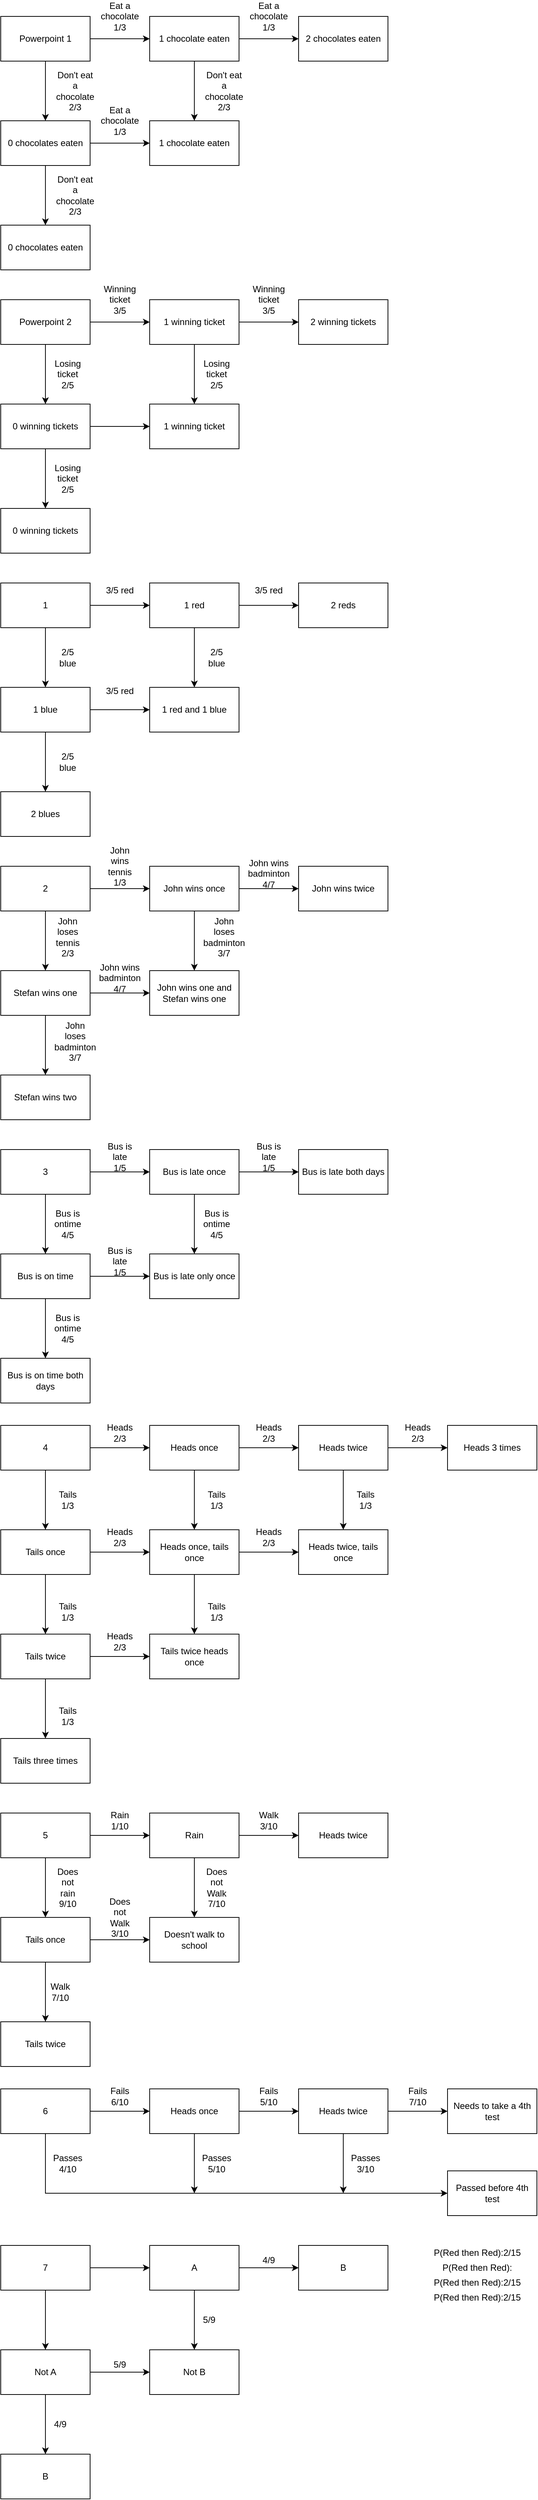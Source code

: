 <mxfile version="13.1.12" type="github">
  <diagram id="VwMm0XUnEoj2M0eh2boh" name="Page-1">
    <mxGraphModel dx="1422" dy="767" grid="1" gridSize="10" guides="1" tooltips="1" connect="1" arrows="1" fold="1" page="1" pageScale="1" pageWidth="827" pageHeight="1169" math="0" shadow="0">
      <root>
        <mxCell id="0" />
        <mxCell id="1" parent="0" />
        <mxCell id="lZMGofD5MqRVl8ti8nae-3" value="" style="edgeStyle=orthogonalEdgeStyle;rounded=0;orthogonalLoop=1;jettySize=auto;html=1;" parent="1" source="lZMGofD5MqRVl8ti8nae-1" target="lZMGofD5MqRVl8ti8nae-2" edge="1">
          <mxGeometry relative="1" as="geometry" />
        </mxCell>
        <mxCell id="lZMGofD5MqRVl8ti8nae-5" value="" style="edgeStyle=orthogonalEdgeStyle;rounded=0;orthogonalLoop=1;jettySize=auto;html=1;" parent="1" source="lZMGofD5MqRVl8ti8nae-1" target="lZMGofD5MqRVl8ti8nae-4" edge="1">
          <mxGeometry relative="1" as="geometry" />
        </mxCell>
        <mxCell id="lZMGofD5MqRVl8ti8nae-1" value="Powerpoint 1" style="rounded=0;whiteSpace=wrap;html=1;" parent="1" vertex="1">
          <mxGeometry x="80" y="80" width="120" height="60" as="geometry" />
        </mxCell>
        <mxCell id="lZMGofD5MqRVl8ti8nae-4" value="" style="rounded=0;whiteSpace=wrap;html=1;" parent="1" vertex="1">
          <mxGeometry x="80" y="220" width="120" height="60" as="geometry" />
        </mxCell>
        <mxCell id="lZMGofD5MqRVl8ti8nae-2" value="" style="rounded=0;whiteSpace=wrap;html=1;" parent="1" vertex="1">
          <mxGeometry x="280" y="80" width="120" height="60" as="geometry" />
        </mxCell>
        <mxCell id="lZMGofD5MqRVl8ti8nae-6" value="&lt;div&gt;Eat a chocolate&lt;/div&gt;&lt;div&gt;1/3&lt;/div&gt;" style="text;html=1;strokeColor=none;fillColor=none;align=center;verticalAlign=middle;whiteSpace=wrap;rounded=0;" parent="1" vertex="1">
          <mxGeometry x="220" y="70" width="40" height="20" as="geometry" />
        </mxCell>
        <mxCell id="lZMGofD5MqRVl8ti8nae-7" value="&lt;div&gt;Don&#39;t eat a chocolate&lt;/div&gt;&lt;div&gt;2/3&lt;br&gt;&lt;/div&gt;" style="text;html=1;strokeColor=none;fillColor=none;align=center;verticalAlign=middle;whiteSpace=wrap;rounded=0;" parent="1" vertex="1">
          <mxGeometry x="160" y="170" width="40" height="20" as="geometry" />
        </mxCell>
        <mxCell id="lZMGofD5MqRVl8ti8nae-8" value="" style="edgeStyle=orthogonalEdgeStyle;rounded=0;orthogonalLoop=1;jettySize=auto;html=1;" parent="1" source="lZMGofD5MqRVl8ti8nae-10" target="lZMGofD5MqRVl8ti8nae-12" edge="1">
          <mxGeometry relative="1" as="geometry" />
        </mxCell>
        <mxCell id="lZMGofD5MqRVl8ti8nae-9" value="" style="edgeStyle=orthogonalEdgeStyle;rounded=0;orthogonalLoop=1;jettySize=auto;html=1;" parent="1" source="lZMGofD5MqRVl8ti8nae-10" target="lZMGofD5MqRVl8ti8nae-11" edge="1">
          <mxGeometry relative="1" as="geometry" />
        </mxCell>
        <mxCell id="lZMGofD5MqRVl8ti8nae-10" value="0 chocolates eaten" style="rounded=0;whiteSpace=wrap;html=1;" parent="1" vertex="1">
          <mxGeometry x="80" y="220" width="120" height="60" as="geometry" />
        </mxCell>
        <mxCell id="lZMGofD5MqRVl8ti8nae-11" value="0 chocolates eaten" style="rounded=0;whiteSpace=wrap;html=1;" parent="1" vertex="1">
          <mxGeometry x="80" y="360" width="120" height="60" as="geometry" />
        </mxCell>
        <mxCell id="lZMGofD5MqRVl8ti8nae-12" value="" style="rounded=0;whiteSpace=wrap;html=1;" parent="1" vertex="1">
          <mxGeometry x="280" y="220" width="120" height="60" as="geometry" />
        </mxCell>
        <mxCell id="lZMGofD5MqRVl8ti8nae-15" value="" style="edgeStyle=orthogonalEdgeStyle;rounded=0;orthogonalLoop=1;jettySize=auto;html=1;" parent="1" source="lZMGofD5MqRVl8ti8nae-17" target="lZMGofD5MqRVl8ti8nae-19" edge="1">
          <mxGeometry relative="1" as="geometry" />
        </mxCell>
        <mxCell id="lZMGofD5MqRVl8ti8nae-16" value="" style="edgeStyle=orthogonalEdgeStyle;rounded=0;orthogonalLoop=1;jettySize=auto;html=1;" parent="1" source="lZMGofD5MqRVl8ti8nae-17" target="lZMGofD5MqRVl8ti8nae-18" edge="1">
          <mxGeometry relative="1" as="geometry" />
        </mxCell>
        <mxCell id="lZMGofD5MqRVl8ti8nae-17" value="1 chocolate eaten" style="rounded=0;whiteSpace=wrap;html=1;" parent="1" vertex="1">
          <mxGeometry x="280" y="80" width="120" height="60" as="geometry" />
        </mxCell>
        <mxCell id="lZMGofD5MqRVl8ti8nae-18" value="1 chocolate eaten" style="rounded=0;whiteSpace=wrap;html=1;" parent="1" vertex="1">
          <mxGeometry x="280" y="220" width="120" height="60" as="geometry" />
        </mxCell>
        <mxCell id="lZMGofD5MqRVl8ti8nae-19" value="2 chocolates eaten" style="rounded=0;whiteSpace=wrap;html=1;" parent="1" vertex="1">
          <mxGeometry x="480" y="80" width="120" height="60" as="geometry" />
        </mxCell>
        <mxCell id="lZMGofD5MqRVl8ti8nae-23" value="&lt;div&gt;Eat a chocolate&lt;/div&gt;&lt;div&gt;1/3&lt;/div&gt;" style="text;html=1;strokeColor=none;fillColor=none;align=center;verticalAlign=middle;whiteSpace=wrap;rounded=0;" parent="1" vertex="1">
          <mxGeometry x="420" y="70" width="40" height="20" as="geometry" />
        </mxCell>
        <mxCell id="lZMGofD5MqRVl8ti8nae-24" value="&lt;div&gt;Eat a chocolate&lt;/div&gt;&lt;div&gt;1/3&lt;/div&gt;" style="text;html=1;strokeColor=none;fillColor=none;align=center;verticalAlign=middle;whiteSpace=wrap;rounded=0;" parent="1" vertex="1">
          <mxGeometry x="220" y="210" width="40" height="20" as="geometry" />
        </mxCell>
        <mxCell id="lZMGofD5MqRVl8ti8nae-26" value="&lt;div&gt;Don&#39;t eat a chocolate&lt;/div&gt;&lt;div&gt;2/3&lt;br&gt;&lt;/div&gt;" style="text;html=1;strokeColor=none;fillColor=none;align=center;verticalAlign=middle;whiteSpace=wrap;rounded=0;" parent="1" vertex="1">
          <mxGeometry x="160" y="310" width="40" height="20" as="geometry" />
        </mxCell>
        <mxCell id="lZMGofD5MqRVl8ti8nae-27" value="&lt;div&gt;Don&#39;t eat a chocolate&lt;/div&gt;&lt;div&gt;2/3&lt;br&gt;&lt;/div&gt;" style="text;html=1;strokeColor=none;fillColor=none;align=center;verticalAlign=middle;whiteSpace=wrap;rounded=0;" parent="1" vertex="1">
          <mxGeometry x="360" y="170" width="40" height="20" as="geometry" />
        </mxCell>
        <mxCell id="Mq0Bu19etkbV9ypL9swK-3" value="" style="edgeStyle=orthogonalEdgeStyle;rounded=0;orthogonalLoop=1;jettySize=auto;html=1;" edge="1" parent="1" source="Mq0Bu19etkbV9ypL9swK-1" target="Mq0Bu19etkbV9ypL9swK-2">
          <mxGeometry relative="1" as="geometry" />
        </mxCell>
        <mxCell id="Mq0Bu19etkbV9ypL9swK-6" value="" style="edgeStyle=orthogonalEdgeStyle;rounded=0;orthogonalLoop=1;jettySize=auto;html=1;" edge="1" parent="1" source="Mq0Bu19etkbV9ypL9swK-1" target="Mq0Bu19etkbV9ypL9swK-5">
          <mxGeometry relative="1" as="geometry" />
        </mxCell>
        <mxCell id="Mq0Bu19etkbV9ypL9swK-1" value="Powerpoint 2" style="rounded=0;whiteSpace=wrap;html=1;" vertex="1" parent="1">
          <mxGeometry x="80" y="460" width="120" height="60" as="geometry" />
        </mxCell>
        <mxCell id="Mq0Bu19etkbV9ypL9swK-16" value="" style="edgeStyle=orthogonalEdgeStyle;rounded=0;orthogonalLoop=1;jettySize=auto;html=1;" edge="1" parent="1" source="Mq0Bu19etkbV9ypL9swK-5" target="Mq0Bu19etkbV9ypL9swK-10">
          <mxGeometry relative="1" as="geometry" />
        </mxCell>
        <mxCell id="Mq0Bu19etkbV9ypL9swK-18" value="" style="edgeStyle=orthogonalEdgeStyle;rounded=0;orthogonalLoop=1;jettySize=auto;html=1;" edge="1" parent="1" source="Mq0Bu19etkbV9ypL9swK-5" target="Mq0Bu19etkbV9ypL9swK-17">
          <mxGeometry relative="1" as="geometry" />
        </mxCell>
        <mxCell id="Mq0Bu19etkbV9ypL9swK-5" value="0 winning tickets" style="rounded=0;whiteSpace=wrap;html=1;" vertex="1" parent="1">
          <mxGeometry x="80" y="600" width="120" height="60" as="geometry" />
        </mxCell>
        <mxCell id="Mq0Bu19etkbV9ypL9swK-17" value="0 winning tickets" style="rounded=0;whiteSpace=wrap;html=1;" vertex="1" parent="1">
          <mxGeometry x="80" y="740" width="120" height="60" as="geometry" />
        </mxCell>
        <mxCell id="Mq0Bu19etkbV9ypL9swK-11" value="" style="edgeStyle=orthogonalEdgeStyle;rounded=0;orthogonalLoop=1;jettySize=auto;html=1;" edge="1" parent="1" source="Mq0Bu19etkbV9ypL9swK-2" target="Mq0Bu19etkbV9ypL9swK-10">
          <mxGeometry relative="1" as="geometry" />
        </mxCell>
        <mxCell id="Mq0Bu19etkbV9ypL9swK-14" value="" style="edgeStyle=orthogonalEdgeStyle;rounded=0;orthogonalLoop=1;jettySize=auto;html=1;" edge="1" parent="1" source="Mq0Bu19etkbV9ypL9swK-2" target="Mq0Bu19etkbV9ypL9swK-13">
          <mxGeometry relative="1" as="geometry" />
        </mxCell>
        <mxCell id="Mq0Bu19etkbV9ypL9swK-2" value="1 winning ticket" style="rounded=0;whiteSpace=wrap;html=1;" vertex="1" parent="1">
          <mxGeometry x="280" y="460" width="120" height="60" as="geometry" />
        </mxCell>
        <mxCell id="Mq0Bu19etkbV9ypL9swK-13" value="2 winning tickets" style="rounded=0;whiteSpace=wrap;html=1;" vertex="1" parent="1">
          <mxGeometry x="480" y="460" width="120" height="60" as="geometry" />
        </mxCell>
        <mxCell id="Mq0Bu19etkbV9ypL9swK-10" value="1 winning ticket" style="rounded=0;whiteSpace=wrap;html=1;" vertex="1" parent="1">
          <mxGeometry x="280" y="600" width="120" height="60" as="geometry" />
        </mxCell>
        <mxCell id="Mq0Bu19etkbV9ypL9swK-4" value="&lt;div&gt;Winning ticket&lt;/div&gt;&lt;div&gt;3/5&lt;br&gt;&lt;/div&gt;" style="text;html=1;strokeColor=none;fillColor=none;align=center;verticalAlign=middle;whiteSpace=wrap;rounded=0;" vertex="1" parent="1">
          <mxGeometry x="220" y="450" width="40" height="20" as="geometry" />
        </mxCell>
        <mxCell id="Mq0Bu19etkbV9ypL9swK-9" value="&lt;div&gt;Losing ticket&lt;/div&gt;&lt;div&gt;2/5&lt;br&gt;&lt;/div&gt;" style="text;html=1;strokeColor=none;fillColor=none;align=center;verticalAlign=middle;whiteSpace=wrap;rounded=0;" vertex="1" parent="1">
          <mxGeometry x="150" y="510" width="40" height="100" as="geometry" />
        </mxCell>
        <mxCell id="Mq0Bu19etkbV9ypL9swK-12" value="&lt;div&gt;Losing ticket&lt;/div&gt;&lt;div&gt;2/5&lt;br&gt;&lt;/div&gt;" style="text;html=1;strokeColor=none;fillColor=none;align=center;verticalAlign=middle;whiteSpace=wrap;rounded=0;" vertex="1" parent="1">
          <mxGeometry x="350" y="510" width="40" height="100" as="geometry" />
        </mxCell>
        <mxCell id="Mq0Bu19etkbV9ypL9swK-15" value="&lt;div&gt;Winning ticket&lt;/div&gt;&lt;div&gt;3/5&lt;br&gt;&lt;/div&gt;" style="text;html=1;strokeColor=none;fillColor=none;align=center;verticalAlign=middle;whiteSpace=wrap;rounded=0;" vertex="1" parent="1">
          <mxGeometry x="420" y="450" width="40" height="20" as="geometry" />
        </mxCell>
        <mxCell id="Mq0Bu19etkbV9ypL9swK-19" value="&lt;div&gt;Losing ticket&lt;/div&gt;&lt;div&gt;2/5&lt;br&gt;&lt;/div&gt;" style="text;html=1;strokeColor=none;fillColor=none;align=center;verticalAlign=middle;whiteSpace=wrap;rounded=0;" vertex="1" parent="1">
          <mxGeometry x="150" y="650" width="40" height="100" as="geometry" />
        </mxCell>
        <mxCell id="Mq0Bu19etkbV9ypL9swK-22" value="" style="edgeStyle=orthogonalEdgeStyle;rounded=0;orthogonalLoop=1;jettySize=auto;html=1;" edge="1" parent="1" source="Mq0Bu19etkbV9ypL9swK-20" target="Mq0Bu19etkbV9ypL9swK-21">
          <mxGeometry relative="1" as="geometry" />
        </mxCell>
        <mxCell id="Mq0Bu19etkbV9ypL9swK-25" value="" style="edgeStyle=orthogonalEdgeStyle;rounded=0;orthogonalLoop=1;jettySize=auto;html=1;" edge="1" parent="1" source="Mq0Bu19etkbV9ypL9swK-20" target="Mq0Bu19etkbV9ypL9swK-24">
          <mxGeometry relative="1" as="geometry" />
        </mxCell>
        <mxCell id="Mq0Bu19etkbV9ypL9swK-20" value="1" style="rounded=0;whiteSpace=wrap;html=1;" vertex="1" parent="1">
          <mxGeometry x="80" y="840" width="120" height="60" as="geometry" />
        </mxCell>
        <mxCell id="Mq0Bu19etkbV9ypL9swK-33" value="" style="edgeStyle=orthogonalEdgeStyle;rounded=0;orthogonalLoop=1;jettySize=auto;html=1;" edge="1" parent="1" source="Mq0Bu19etkbV9ypL9swK-24" target="Mq0Bu19etkbV9ypL9swK-30">
          <mxGeometry relative="1" as="geometry" />
        </mxCell>
        <mxCell id="Mq0Bu19etkbV9ypL9swK-36" value="" style="edgeStyle=orthogonalEdgeStyle;rounded=0;orthogonalLoop=1;jettySize=auto;html=1;" edge="1" parent="1" source="Mq0Bu19etkbV9ypL9swK-24" target="Mq0Bu19etkbV9ypL9swK-35">
          <mxGeometry relative="1" as="geometry" />
        </mxCell>
        <mxCell id="Mq0Bu19etkbV9ypL9swK-24" value="1 blue" style="rounded=0;whiteSpace=wrap;html=1;" vertex="1" parent="1">
          <mxGeometry x="80" y="980" width="120" height="60" as="geometry" />
        </mxCell>
        <mxCell id="Mq0Bu19etkbV9ypL9swK-35" value="2 blues" style="rounded=0;whiteSpace=wrap;html=1;" vertex="1" parent="1">
          <mxGeometry x="80" y="1120" width="120" height="60" as="geometry" />
        </mxCell>
        <mxCell id="Mq0Bu19etkbV9ypL9swK-28" value="" style="edgeStyle=orthogonalEdgeStyle;rounded=0;orthogonalLoop=1;jettySize=auto;html=1;" edge="1" parent="1" source="Mq0Bu19etkbV9ypL9swK-21" target="Mq0Bu19etkbV9ypL9swK-27">
          <mxGeometry relative="1" as="geometry" />
        </mxCell>
        <mxCell id="Mq0Bu19etkbV9ypL9swK-31" value="" style="edgeStyle=orthogonalEdgeStyle;rounded=0;orthogonalLoop=1;jettySize=auto;html=1;" edge="1" parent="1" source="Mq0Bu19etkbV9ypL9swK-21" target="Mq0Bu19etkbV9ypL9swK-30">
          <mxGeometry relative="1" as="geometry" />
        </mxCell>
        <mxCell id="Mq0Bu19etkbV9ypL9swK-21" value="1 red" style="rounded=0;whiteSpace=wrap;html=1;" vertex="1" parent="1">
          <mxGeometry x="280" y="840" width="120" height="60" as="geometry" />
        </mxCell>
        <mxCell id="Mq0Bu19etkbV9ypL9swK-30" value="1 red and 1 blue" style="rounded=0;whiteSpace=wrap;html=1;" vertex="1" parent="1">
          <mxGeometry x="280" y="980" width="120" height="60" as="geometry" />
        </mxCell>
        <mxCell id="Mq0Bu19etkbV9ypL9swK-27" value="2 reds" style="rounded=0;whiteSpace=wrap;html=1;" vertex="1" parent="1">
          <mxGeometry x="480" y="840" width="120" height="60" as="geometry" />
        </mxCell>
        <mxCell id="Mq0Bu19etkbV9ypL9swK-23" value="3/5 red" style="text;html=1;strokeColor=none;fillColor=none;align=center;verticalAlign=middle;whiteSpace=wrap;rounded=0;" vertex="1" parent="1">
          <mxGeometry x="220" y="840" width="40" height="20" as="geometry" />
        </mxCell>
        <mxCell id="Mq0Bu19etkbV9ypL9swK-26" value="2/5 blue" style="text;html=1;strokeColor=none;fillColor=none;align=center;verticalAlign=middle;whiteSpace=wrap;rounded=0;" vertex="1" parent="1">
          <mxGeometry x="150" y="930" width="40" height="20" as="geometry" />
        </mxCell>
        <mxCell id="Mq0Bu19etkbV9ypL9swK-29" value="3/5 red" style="text;html=1;strokeColor=none;fillColor=none;align=center;verticalAlign=middle;whiteSpace=wrap;rounded=0;" vertex="1" parent="1">
          <mxGeometry x="420" y="840" width="40" height="20" as="geometry" />
        </mxCell>
        <mxCell id="Mq0Bu19etkbV9ypL9swK-32" value="2/5 blue" style="text;html=1;strokeColor=none;fillColor=none;align=center;verticalAlign=middle;whiteSpace=wrap;rounded=0;" vertex="1" parent="1">
          <mxGeometry x="350" y="930" width="40" height="20" as="geometry" />
        </mxCell>
        <mxCell id="Mq0Bu19etkbV9ypL9swK-34" value="3/5 red" style="text;html=1;strokeColor=none;fillColor=none;align=center;verticalAlign=middle;whiteSpace=wrap;rounded=0;" vertex="1" parent="1">
          <mxGeometry x="220" y="960" width="40" height="50" as="geometry" />
        </mxCell>
        <mxCell id="Mq0Bu19etkbV9ypL9swK-37" value="2/5 blue" style="text;html=1;strokeColor=none;fillColor=none;align=center;verticalAlign=middle;whiteSpace=wrap;rounded=0;" vertex="1" parent="1">
          <mxGeometry x="150" y="1070" width="40" height="20" as="geometry" />
        </mxCell>
        <mxCell id="Mq0Bu19etkbV9ypL9swK-41" value="" style="edgeStyle=orthogonalEdgeStyle;rounded=0;orthogonalLoop=1;jettySize=auto;html=1;" edge="1" parent="1" source="Mq0Bu19etkbV9ypL9swK-39" target="Mq0Bu19etkbV9ypL9swK-40">
          <mxGeometry relative="1" as="geometry" />
        </mxCell>
        <mxCell id="Mq0Bu19etkbV9ypL9swK-43" value="" style="edgeStyle=orthogonalEdgeStyle;rounded=0;orthogonalLoop=1;jettySize=auto;html=1;" edge="1" parent="1" source="Mq0Bu19etkbV9ypL9swK-39" target="Mq0Bu19etkbV9ypL9swK-42">
          <mxGeometry relative="1" as="geometry" />
        </mxCell>
        <mxCell id="Mq0Bu19etkbV9ypL9swK-39" value="2" style="rounded=0;whiteSpace=wrap;html=1;" vertex="1" parent="1">
          <mxGeometry x="80" y="1220" width="120" height="60" as="geometry" />
        </mxCell>
        <mxCell id="Mq0Bu19etkbV9ypL9swK-50" value="" style="edgeStyle=orthogonalEdgeStyle;rounded=0;orthogonalLoop=1;jettySize=auto;html=1;" edge="1" parent="1" source="Mq0Bu19etkbV9ypL9swK-42" target="Mq0Bu19etkbV9ypL9swK-49">
          <mxGeometry relative="1" as="geometry" />
        </mxCell>
        <mxCell id="Mq0Bu19etkbV9ypL9swK-56" value="" style="edgeStyle=orthogonalEdgeStyle;rounded=0;orthogonalLoop=1;jettySize=auto;html=1;" edge="1" parent="1" source="Mq0Bu19etkbV9ypL9swK-42" target="Mq0Bu19etkbV9ypL9swK-55">
          <mxGeometry relative="1" as="geometry" />
        </mxCell>
        <mxCell id="Mq0Bu19etkbV9ypL9swK-42" value="Stefan wins one" style="rounded=0;whiteSpace=wrap;html=1;" vertex="1" parent="1">
          <mxGeometry x="80" y="1360" width="120" height="60" as="geometry" />
        </mxCell>
        <mxCell id="Mq0Bu19etkbV9ypL9swK-55" value="Stefan wins two" style="rounded=0;whiteSpace=wrap;html=1;" vertex="1" parent="1">
          <mxGeometry x="80" y="1500" width="120" height="60" as="geometry" />
        </mxCell>
        <mxCell id="Mq0Bu19etkbV9ypL9swK-49" value="John wins one and Stefan wins one" style="rounded=0;whiteSpace=wrap;html=1;" vertex="1" parent="1">
          <mxGeometry x="280" y="1360" width="120" height="60" as="geometry" />
        </mxCell>
        <mxCell id="Mq0Bu19etkbV9ypL9swK-45" value="" style="edgeStyle=orthogonalEdgeStyle;rounded=0;orthogonalLoop=1;jettySize=auto;html=1;" edge="1" parent="1" source="Mq0Bu19etkbV9ypL9swK-40" target="Mq0Bu19etkbV9ypL9swK-44">
          <mxGeometry relative="1" as="geometry" />
        </mxCell>
        <mxCell id="Mq0Bu19etkbV9ypL9swK-52" value="" style="edgeStyle=orthogonalEdgeStyle;rounded=0;orthogonalLoop=1;jettySize=auto;html=1;" edge="1" parent="1" source="Mq0Bu19etkbV9ypL9swK-40" target="Mq0Bu19etkbV9ypL9swK-49">
          <mxGeometry relative="1" as="geometry" />
        </mxCell>
        <mxCell id="Mq0Bu19etkbV9ypL9swK-40" value="John wins once" style="rounded=0;whiteSpace=wrap;html=1;" vertex="1" parent="1">
          <mxGeometry x="280" y="1220" width="120" height="60" as="geometry" />
        </mxCell>
        <mxCell id="Mq0Bu19etkbV9ypL9swK-44" value="John wins twice" style="rounded=0;whiteSpace=wrap;html=1;" vertex="1" parent="1">
          <mxGeometry x="480" y="1220" width="120" height="60" as="geometry" />
        </mxCell>
        <mxCell id="Mq0Bu19etkbV9ypL9swK-46" value="&lt;div&gt;John wins tennis&lt;/div&gt;&lt;div&gt;1/3&lt;br&gt;&lt;/div&gt;" style="text;html=1;strokeColor=none;fillColor=none;align=center;verticalAlign=middle;whiteSpace=wrap;rounded=0;" vertex="1" parent="1">
          <mxGeometry x="220" y="1210" width="40" height="20" as="geometry" />
        </mxCell>
        <mxCell id="Mq0Bu19etkbV9ypL9swK-47" value="&lt;div&gt;John wins badminton&lt;/div&gt;&lt;div&gt;4/7&lt;br&gt;&lt;/div&gt;" style="text;html=1;strokeColor=none;fillColor=none;align=center;verticalAlign=middle;whiteSpace=wrap;rounded=0;" vertex="1" parent="1">
          <mxGeometry x="420" y="1220" width="40" height="20" as="geometry" />
        </mxCell>
        <mxCell id="Mq0Bu19etkbV9ypL9swK-48" value="&lt;div&gt;John loses tennis&lt;/div&gt;&lt;div&gt;2/3&lt;br&gt;&lt;/div&gt;" style="text;html=1;strokeColor=none;fillColor=none;align=center;verticalAlign=middle;whiteSpace=wrap;rounded=0;" vertex="1" parent="1">
          <mxGeometry x="150" y="1280" width="40" height="70" as="geometry" />
        </mxCell>
        <mxCell id="Mq0Bu19etkbV9ypL9swK-51" value="&lt;div&gt;John wins badminton&lt;/div&gt;&lt;div&gt;4/7&lt;br&gt;&lt;/div&gt;" style="text;html=1;strokeColor=none;fillColor=none;align=center;verticalAlign=middle;whiteSpace=wrap;rounded=0;" vertex="1" parent="1">
          <mxGeometry x="220" y="1360" width="40" height="20" as="geometry" />
        </mxCell>
        <mxCell id="Mq0Bu19etkbV9ypL9swK-54" value="&lt;div&gt;John loses badminton&lt;br&gt;&lt;/div&gt;&lt;div&gt;3/7&lt;br&gt;&lt;/div&gt;" style="text;html=1;strokeColor=none;fillColor=none;align=center;verticalAlign=middle;whiteSpace=wrap;rounded=0;" vertex="1" parent="1">
          <mxGeometry x="360" y="1280" width="40" height="70" as="geometry" />
        </mxCell>
        <mxCell id="Mq0Bu19etkbV9ypL9swK-57" value="&lt;div&gt;John loses badminton&lt;br&gt;&lt;/div&gt;&lt;div&gt;3/7&lt;br&gt;&lt;/div&gt;" style="text;html=1;strokeColor=none;fillColor=none;align=center;verticalAlign=middle;whiteSpace=wrap;rounded=0;" vertex="1" parent="1">
          <mxGeometry x="160" y="1420" width="40" height="70" as="geometry" />
        </mxCell>
        <mxCell id="Mq0Bu19etkbV9ypL9swK-58" value="" style="edgeStyle=orthogonalEdgeStyle;rounded=0;orthogonalLoop=1;jettySize=auto;html=1;" edge="1" source="Mq0Bu19etkbV9ypL9swK-60" target="Mq0Bu19etkbV9ypL9swK-68" parent="1">
          <mxGeometry relative="1" as="geometry" />
        </mxCell>
        <mxCell id="Mq0Bu19etkbV9ypL9swK-59" value="" style="edgeStyle=orthogonalEdgeStyle;rounded=0;orthogonalLoop=1;jettySize=auto;html=1;" edge="1" source="Mq0Bu19etkbV9ypL9swK-60" target="Mq0Bu19etkbV9ypL9swK-63" parent="1">
          <mxGeometry relative="1" as="geometry" />
        </mxCell>
        <mxCell id="Mq0Bu19etkbV9ypL9swK-60" value="3" style="rounded=0;whiteSpace=wrap;html=1;" vertex="1" parent="1">
          <mxGeometry x="80" y="1600" width="120" height="60" as="geometry" />
        </mxCell>
        <mxCell id="Mq0Bu19etkbV9ypL9swK-61" value="" style="edgeStyle=orthogonalEdgeStyle;rounded=0;orthogonalLoop=1;jettySize=auto;html=1;" edge="1" source="Mq0Bu19etkbV9ypL9swK-63" target="Mq0Bu19etkbV9ypL9swK-65" parent="1">
          <mxGeometry relative="1" as="geometry" />
        </mxCell>
        <mxCell id="Mq0Bu19etkbV9ypL9swK-62" value="" style="edgeStyle=orthogonalEdgeStyle;rounded=0;orthogonalLoop=1;jettySize=auto;html=1;" edge="1" source="Mq0Bu19etkbV9ypL9swK-63" target="Mq0Bu19etkbV9ypL9swK-64" parent="1">
          <mxGeometry relative="1" as="geometry" />
        </mxCell>
        <mxCell id="Mq0Bu19etkbV9ypL9swK-63" value="Bus is on time" style="rounded=0;whiteSpace=wrap;html=1;" vertex="1" parent="1">
          <mxGeometry x="80" y="1740" width="120" height="60" as="geometry" />
        </mxCell>
        <mxCell id="Mq0Bu19etkbV9ypL9swK-64" value="Bus is on time both days" style="rounded=0;whiteSpace=wrap;html=1;" vertex="1" parent="1">
          <mxGeometry x="80" y="1880" width="120" height="60" as="geometry" />
        </mxCell>
        <mxCell id="Mq0Bu19etkbV9ypL9swK-65" value="Bus is late only once" style="rounded=0;whiteSpace=wrap;html=1;" vertex="1" parent="1">
          <mxGeometry x="280" y="1740" width="120" height="60" as="geometry" />
        </mxCell>
        <mxCell id="Mq0Bu19etkbV9ypL9swK-66" value="" style="edgeStyle=orthogonalEdgeStyle;rounded=0;orthogonalLoop=1;jettySize=auto;html=1;" edge="1" source="Mq0Bu19etkbV9ypL9swK-68" target="Mq0Bu19etkbV9ypL9swK-69" parent="1">
          <mxGeometry relative="1" as="geometry" />
        </mxCell>
        <mxCell id="Mq0Bu19etkbV9ypL9swK-67" value="" style="edgeStyle=orthogonalEdgeStyle;rounded=0;orthogonalLoop=1;jettySize=auto;html=1;" edge="1" source="Mq0Bu19etkbV9ypL9swK-68" target="Mq0Bu19etkbV9ypL9swK-65" parent="1">
          <mxGeometry relative="1" as="geometry" />
        </mxCell>
        <mxCell id="Mq0Bu19etkbV9ypL9swK-68" value="Bus is late once" style="rounded=0;whiteSpace=wrap;html=1;" vertex="1" parent="1">
          <mxGeometry x="280" y="1600" width="120" height="60" as="geometry" />
        </mxCell>
        <mxCell id="Mq0Bu19etkbV9ypL9swK-69" value="Bus is late both days" style="rounded=0;whiteSpace=wrap;html=1;" vertex="1" parent="1">
          <mxGeometry x="480" y="1600" width="120" height="60" as="geometry" />
        </mxCell>
        <mxCell id="Mq0Bu19etkbV9ypL9swK-70" value="Bus is late 1/5" style="text;html=1;strokeColor=none;fillColor=none;align=center;verticalAlign=middle;whiteSpace=wrap;rounded=0;" vertex="1" parent="1">
          <mxGeometry x="220" y="1600" width="40" height="20" as="geometry" />
        </mxCell>
        <mxCell id="Mq0Bu19etkbV9ypL9swK-78" value="Bus is late 1/5" style="text;html=1;strokeColor=none;fillColor=none;align=center;verticalAlign=middle;whiteSpace=wrap;rounded=0;" vertex="1" parent="1">
          <mxGeometry x="220" y="1740" width="40" height="20" as="geometry" />
        </mxCell>
        <mxCell id="Mq0Bu19etkbV9ypL9swK-79" value="Bus is late 1/5" style="text;html=1;strokeColor=none;fillColor=none;align=center;verticalAlign=middle;whiteSpace=wrap;rounded=0;" vertex="1" parent="1">
          <mxGeometry x="420" y="1600" width="40" height="20" as="geometry" />
        </mxCell>
        <mxCell id="Mq0Bu19etkbV9ypL9swK-80" value="Bus is ontime 4/5" style="text;html=1;strokeColor=none;fillColor=none;align=center;verticalAlign=middle;whiteSpace=wrap;rounded=0;" vertex="1" parent="1">
          <mxGeometry x="150" y="1690" width="40" height="20" as="geometry" />
        </mxCell>
        <mxCell id="Mq0Bu19etkbV9ypL9swK-81" value="Bus is ontime 4/5" style="text;html=1;strokeColor=none;fillColor=none;align=center;verticalAlign=middle;whiteSpace=wrap;rounded=0;" vertex="1" parent="1">
          <mxGeometry x="350" y="1690" width="40" height="20" as="geometry" />
        </mxCell>
        <mxCell id="Mq0Bu19etkbV9ypL9swK-82" value="Bus is ontime 4/5" style="text;html=1;strokeColor=none;fillColor=none;align=center;verticalAlign=middle;whiteSpace=wrap;rounded=0;" vertex="1" parent="1">
          <mxGeometry x="150" y="1830" width="40" height="20" as="geometry" />
        </mxCell>
        <mxCell id="Mq0Bu19etkbV9ypL9swK-83" value="" style="edgeStyle=orthogonalEdgeStyle;rounded=0;orthogonalLoop=1;jettySize=auto;html=1;" edge="1" source="Mq0Bu19etkbV9ypL9swK-85" target="Mq0Bu19etkbV9ypL9swK-93" parent="1">
          <mxGeometry relative="1" as="geometry" />
        </mxCell>
        <mxCell id="Mq0Bu19etkbV9ypL9swK-84" value="" style="edgeStyle=orthogonalEdgeStyle;rounded=0;orthogonalLoop=1;jettySize=auto;html=1;" edge="1" source="Mq0Bu19etkbV9ypL9swK-85" target="Mq0Bu19etkbV9ypL9swK-88" parent="1">
          <mxGeometry relative="1" as="geometry" />
        </mxCell>
        <mxCell id="Mq0Bu19etkbV9ypL9swK-85" value="4" style="rounded=0;whiteSpace=wrap;html=1;" vertex="1" parent="1">
          <mxGeometry x="80" y="1970" width="120" height="60" as="geometry" />
        </mxCell>
        <mxCell id="Mq0Bu19etkbV9ypL9swK-86" value="" style="edgeStyle=orthogonalEdgeStyle;rounded=0;orthogonalLoop=1;jettySize=auto;html=1;" edge="1" source="Mq0Bu19etkbV9ypL9swK-88" target="Mq0Bu19etkbV9ypL9swK-90" parent="1">
          <mxGeometry relative="1" as="geometry" />
        </mxCell>
        <mxCell id="Mq0Bu19etkbV9ypL9swK-87" value="" style="edgeStyle=orthogonalEdgeStyle;rounded=0;orthogonalLoop=1;jettySize=auto;html=1;" edge="1" source="Mq0Bu19etkbV9ypL9swK-88" target="Mq0Bu19etkbV9ypL9swK-89" parent="1">
          <mxGeometry relative="1" as="geometry" />
        </mxCell>
        <mxCell id="Mq0Bu19etkbV9ypL9swK-88" value="Tails once" style="rounded=0;whiteSpace=wrap;html=1;" vertex="1" parent="1">
          <mxGeometry x="80" y="2110" width="120" height="60" as="geometry" />
        </mxCell>
        <mxCell id="Mq0Bu19etkbV9ypL9swK-116" value="" style="edgeStyle=orthogonalEdgeStyle;rounded=0;orthogonalLoop=1;jettySize=auto;html=1;" edge="1" parent="1" source="Mq0Bu19etkbV9ypL9swK-89" target="Mq0Bu19etkbV9ypL9swK-115">
          <mxGeometry relative="1" as="geometry" />
        </mxCell>
        <mxCell id="Mq0Bu19etkbV9ypL9swK-121" value="" style="edgeStyle=orthogonalEdgeStyle;rounded=0;orthogonalLoop=1;jettySize=auto;html=1;" edge="1" parent="1" source="Mq0Bu19etkbV9ypL9swK-89" target="Mq0Bu19etkbV9ypL9swK-120">
          <mxGeometry relative="1" as="geometry" />
        </mxCell>
        <mxCell id="Mq0Bu19etkbV9ypL9swK-89" value="Tails twice" style="rounded=0;whiteSpace=wrap;html=1;" vertex="1" parent="1">
          <mxGeometry x="80" y="2250" width="120" height="60" as="geometry" />
        </mxCell>
        <mxCell id="Mq0Bu19etkbV9ypL9swK-120" value="Tails three times" style="rounded=0;whiteSpace=wrap;html=1;" vertex="1" parent="1">
          <mxGeometry x="80" y="2390" width="120" height="60" as="geometry" />
        </mxCell>
        <mxCell id="Mq0Bu19etkbV9ypL9swK-115" value="Tails twice heads once" style="rounded=0;whiteSpace=wrap;html=1;" vertex="1" parent="1">
          <mxGeometry x="280" y="2250" width="120" height="60" as="geometry" />
        </mxCell>
        <mxCell id="Mq0Bu19etkbV9ypL9swK-110" value="" style="edgeStyle=orthogonalEdgeStyle;rounded=0;orthogonalLoop=1;jettySize=auto;html=1;" edge="1" parent="1" source="Mq0Bu19etkbV9ypL9swK-90" target="Mq0Bu19etkbV9ypL9swK-108">
          <mxGeometry relative="1" as="geometry" />
        </mxCell>
        <mxCell id="Mq0Bu19etkbV9ypL9swK-117" value="" style="edgeStyle=orthogonalEdgeStyle;rounded=0;orthogonalLoop=1;jettySize=auto;html=1;" edge="1" parent="1" source="Mq0Bu19etkbV9ypL9swK-90" target="Mq0Bu19etkbV9ypL9swK-115">
          <mxGeometry relative="1" as="geometry" />
        </mxCell>
        <mxCell id="Mq0Bu19etkbV9ypL9swK-90" value="Heads once, tails once" style="rounded=0;whiteSpace=wrap;html=1;" vertex="1" parent="1">
          <mxGeometry x="280" y="2110" width="120" height="60" as="geometry" />
        </mxCell>
        <mxCell id="Mq0Bu19etkbV9ypL9swK-91" value="" style="edgeStyle=orthogonalEdgeStyle;rounded=0;orthogonalLoop=1;jettySize=auto;html=1;" edge="1" source="Mq0Bu19etkbV9ypL9swK-93" target="Mq0Bu19etkbV9ypL9swK-94" parent="1">
          <mxGeometry relative="1" as="geometry" />
        </mxCell>
        <mxCell id="Mq0Bu19etkbV9ypL9swK-92" value="" style="edgeStyle=orthogonalEdgeStyle;rounded=0;orthogonalLoop=1;jettySize=auto;html=1;" edge="1" source="Mq0Bu19etkbV9ypL9swK-93" target="Mq0Bu19etkbV9ypL9swK-90" parent="1">
          <mxGeometry relative="1" as="geometry" />
        </mxCell>
        <mxCell id="Mq0Bu19etkbV9ypL9swK-93" value="Heads once" style="rounded=0;whiteSpace=wrap;html=1;" vertex="1" parent="1">
          <mxGeometry x="280" y="1970" width="120" height="60" as="geometry" />
        </mxCell>
        <mxCell id="Mq0Bu19etkbV9ypL9swK-102" value="" style="edgeStyle=orthogonalEdgeStyle;rounded=0;orthogonalLoop=1;jettySize=auto;html=1;" edge="1" parent="1" source="Mq0Bu19etkbV9ypL9swK-94" target="Mq0Bu19etkbV9ypL9swK-101">
          <mxGeometry relative="1" as="geometry" />
        </mxCell>
        <mxCell id="Mq0Bu19etkbV9ypL9swK-109" value="" style="edgeStyle=orthogonalEdgeStyle;rounded=0;orthogonalLoop=1;jettySize=auto;html=1;" edge="1" parent="1" source="Mq0Bu19etkbV9ypL9swK-94" target="Mq0Bu19etkbV9ypL9swK-108">
          <mxGeometry relative="1" as="geometry" />
        </mxCell>
        <mxCell id="Mq0Bu19etkbV9ypL9swK-94" value="Heads twice" style="rounded=0;whiteSpace=wrap;html=1;" vertex="1" parent="1">
          <mxGeometry x="480" y="1970" width="120" height="60" as="geometry" />
        </mxCell>
        <mxCell id="Mq0Bu19etkbV9ypL9swK-108" value="Heads twice, tails once" style="rounded=0;whiteSpace=wrap;html=1;" vertex="1" parent="1">
          <mxGeometry x="480" y="2110" width="120" height="60" as="geometry" />
        </mxCell>
        <mxCell id="Mq0Bu19etkbV9ypL9swK-101" value="Heads 3 times" style="rounded=0;whiteSpace=wrap;html=1;" vertex="1" parent="1">
          <mxGeometry x="680" y="1970" width="120" height="60" as="geometry" />
        </mxCell>
        <mxCell id="Mq0Bu19etkbV9ypL9swK-95" value="&lt;div&gt;Heads&lt;/div&gt;&lt;div&gt;2/3&lt;br&gt;&lt;/div&gt;" style="text;html=1;strokeColor=none;fillColor=none;align=center;verticalAlign=middle;whiteSpace=wrap;rounded=0;" vertex="1" parent="1">
          <mxGeometry x="220" y="1970" width="40" height="20" as="geometry" />
        </mxCell>
        <mxCell id="Mq0Bu19etkbV9ypL9swK-103" value="&lt;div&gt;Heads&lt;/div&gt;&lt;div&gt;2/3&lt;br&gt;&lt;/div&gt;" style="text;html=1;strokeColor=none;fillColor=none;align=center;verticalAlign=middle;whiteSpace=wrap;rounded=0;" vertex="1" parent="1">
          <mxGeometry x="420" y="1970" width="40" height="20" as="geometry" />
        </mxCell>
        <mxCell id="Mq0Bu19etkbV9ypL9swK-104" value="&lt;div&gt;Heads&lt;/div&gt;&lt;div&gt;2/3&lt;br&gt;&lt;/div&gt;" style="text;html=1;strokeColor=none;fillColor=none;align=center;verticalAlign=middle;whiteSpace=wrap;rounded=0;" vertex="1" parent="1">
          <mxGeometry x="620" y="1970" width="40" height="20" as="geometry" />
        </mxCell>
        <mxCell id="Mq0Bu19etkbV9ypL9swK-105" value="&lt;div&gt;Tails&lt;/div&gt;&lt;div&gt;1/3&lt;br&gt;&lt;/div&gt;" style="text;html=1;strokeColor=none;fillColor=none;align=center;verticalAlign=middle;whiteSpace=wrap;rounded=0;" vertex="1" parent="1">
          <mxGeometry x="150" y="2060" width="40" height="20" as="geometry" />
        </mxCell>
        <mxCell id="Mq0Bu19etkbV9ypL9swK-106" value="&lt;div&gt;Tails&lt;/div&gt;&lt;div&gt;1/3&lt;br&gt;&lt;/div&gt;" style="text;html=1;strokeColor=none;fillColor=none;align=center;verticalAlign=middle;whiteSpace=wrap;rounded=0;" vertex="1" parent="1">
          <mxGeometry x="350" y="2060" width="40" height="20" as="geometry" />
        </mxCell>
        <mxCell id="Mq0Bu19etkbV9ypL9swK-107" value="&lt;div&gt;Tails&lt;/div&gt;&lt;div&gt;1/3&lt;br&gt;&lt;/div&gt;" style="text;html=1;strokeColor=none;fillColor=none;align=center;verticalAlign=middle;whiteSpace=wrap;rounded=0;" vertex="1" parent="1">
          <mxGeometry x="550" y="2060" width="40" height="20" as="geometry" />
        </mxCell>
        <mxCell id="Mq0Bu19etkbV9ypL9swK-114" value="&lt;div&gt;Tails&lt;/div&gt;&lt;div&gt;1/3&lt;br&gt;&lt;/div&gt;" style="text;html=1;strokeColor=none;fillColor=none;align=center;verticalAlign=middle;whiteSpace=wrap;rounded=0;" vertex="1" parent="1">
          <mxGeometry x="150" y="2210" width="40" height="20" as="geometry" />
        </mxCell>
        <mxCell id="Mq0Bu19etkbV9ypL9swK-118" value="&lt;div&gt;Tails&lt;/div&gt;&lt;div&gt;1/3&lt;br&gt;&lt;/div&gt;" style="text;html=1;strokeColor=none;fillColor=none;align=center;verticalAlign=middle;whiteSpace=wrap;rounded=0;" vertex="1" parent="1">
          <mxGeometry x="350" y="2210" width="40" height="20" as="geometry" />
        </mxCell>
        <mxCell id="Mq0Bu19etkbV9ypL9swK-119" value="&lt;div&gt;Heads&lt;/div&gt;&lt;div&gt;2/3&lt;br&gt;&lt;/div&gt;" style="text;html=1;strokeColor=none;fillColor=none;align=center;verticalAlign=middle;whiteSpace=wrap;rounded=0;" vertex="1" parent="1">
          <mxGeometry x="220" y="2250" width="40" height="20" as="geometry" />
        </mxCell>
        <mxCell id="Mq0Bu19etkbV9ypL9swK-122" value="&lt;div&gt;Tails&lt;/div&gt;&lt;div&gt;1/3&lt;br&gt;&lt;/div&gt;" style="text;html=1;strokeColor=none;fillColor=none;align=center;verticalAlign=middle;whiteSpace=wrap;rounded=0;" vertex="1" parent="1">
          <mxGeometry x="150" y="2350" width="40" height="20" as="geometry" />
        </mxCell>
        <mxCell id="Mq0Bu19etkbV9ypL9swK-123" value="" style="edgeStyle=orthogonalEdgeStyle;rounded=0;orthogonalLoop=1;jettySize=auto;html=1;" edge="1" source="Mq0Bu19etkbV9ypL9swK-125" target="Mq0Bu19etkbV9ypL9swK-139" parent="1">
          <mxGeometry relative="1" as="geometry" />
        </mxCell>
        <mxCell id="Mq0Bu19etkbV9ypL9swK-124" value="" style="edgeStyle=orthogonalEdgeStyle;rounded=0;orthogonalLoop=1;jettySize=auto;html=1;" edge="1" source="Mq0Bu19etkbV9ypL9swK-125" target="Mq0Bu19etkbV9ypL9swK-128" parent="1">
          <mxGeometry relative="1" as="geometry" />
        </mxCell>
        <mxCell id="Mq0Bu19etkbV9ypL9swK-125" value="5" style="rounded=0;whiteSpace=wrap;html=1;" vertex="1" parent="1">
          <mxGeometry x="80" y="2490" width="120" height="60" as="geometry" />
        </mxCell>
        <mxCell id="Mq0Bu19etkbV9ypL9swK-127" value="" style="edgeStyle=orthogonalEdgeStyle;rounded=0;orthogonalLoop=1;jettySize=auto;html=1;" edge="1" source="Mq0Bu19etkbV9ypL9swK-128" target="Mq0Bu19etkbV9ypL9swK-131" parent="1">
          <mxGeometry relative="1" as="geometry" />
        </mxCell>
        <mxCell id="Mq0Bu19etkbV9ypL9swK-159" value="" style="edgeStyle=orthogonalEdgeStyle;rounded=0;orthogonalLoop=1;jettySize=auto;html=1;" edge="1" parent="1" source="Mq0Bu19etkbV9ypL9swK-128" target="Mq0Bu19etkbV9ypL9swK-136">
          <mxGeometry relative="1" as="geometry" />
        </mxCell>
        <mxCell id="Mq0Bu19etkbV9ypL9swK-128" value="Tails once" style="rounded=0;whiteSpace=wrap;html=1;" vertex="1" parent="1">
          <mxGeometry x="80" y="2630" width="120" height="60" as="geometry" />
        </mxCell>
        <mxCell id="Mq0Bu19etkbV9ypL9swK-131" value="Tails twice" style="rounded=0;whiteSpace=wrap;html=1;" vertex="1" parent="1">
          <mxGeometry x="80" y="2770" width="120" height="60" as="geometry" />
        </mxCell>
        <mxCell id="Mq0Bu19etkbV9ypL9swK-136" value="Doesn&#39;t walk to school" style="rounded=0;whiteSpace=wrap;html=1;" vertex="1" parent="1">
          <mxGeometry x="280" y="2630" width="120" height="60" as="geometry" />
        </mxCell>
        <mxCell id="Mq0Bu19etkbV9ypL9swK-137" value="" style="edgeStyle=orthogonalEdgeStyle;rounded=0;orthogonalLoop=1;jettySize=auto;html=1;" edge="1" source="Mq0Bu19etkbV9ypL9swK-139" target="Mq0Bu19etkbV9ypL9swK-142" parent="1">
          <mxGeometry relative="1" as="geometry" />
        </mxCell>
        <mxCell id="Mq0Bu19etkbV9ypL9swK-138" value="" style="edgeStyle=orthogonalEdgeStyle;rounded=0;orthogonalLoop=1;jettySize=auto;html=1;" edge="1" source="Mq0Bu19etkbV9ypL9swK-139" target="Mq0Bu19etkbV9ypL9swK-136" parent="1">
          <mxGeometry relative="1" as="geometry" />
        </mxCell>
        <mxCell id="Mq0Bu19etkbV9ypL9swK-139" value="Rain" style="rounded=0;whiteSpace=wrap;html=1;" vertex="1" parent="1">
          <mxGeometry x="280" y="2490" width="120" height="60" as="geometry" />
        </mxCell>
        <mxCell id="Mq0Bu19etkbV9ypL9swK-142" value="Heads twice" style="rounded=0;whiteSpace=wrap;html=1;" vertex="1" parent="1">
          <mxGeometry x="480" y="2490" width="120" height="60" as="geometry" />
        </mxCell>
        <mxCell id="Mq0Bu19etkbV9ypL9swK-145" value="&lt;div&gt;Rain&lt;/div&gt;&lt;div&gt;1/10&lt;br&gt;&lt;/div&gt;" style="text;html=1;strokeColor=none;fillColor=none;align=center;verticalAlign=middle;whiteSpace=wrap;rounded=0;" vertex="1" parent="1">
          <mxGeometry x="220" y="2490" width="40" height="20" as="geometry" />
        </mxCell>
        <mxCell id="Mq0Bu19etkbV9ypL9swK-146" value="&lt;div&gt;Walk&lt;/div&gt;&lt;div&gt;3/10&lt;br&gt;&lt;/div&gt;" style="text;html=1;strokeColor=none;fillColor=none;align=center;verticalAlign=middle;whiteSpace=wrap;rounded=0;" vertex="1" parent="1">
          <mxGeometry x="420" y="2490" width="40" height="20" as="geometry" />
        </mxCell>
        <mxCell id="Mq0Bu19etkbV9ypL9swK-148" value="&lt;div&gt;Does not rain &lt;br&gt;&lt;/div&gt;&lt;div&gt;9/10&lt;br&gt;&lt;/div&gt;" style="text;html=1;strokeColor=none;fillColor=none;align=center;verticalAlign=middle;whiteSpace=wrap;rounded=0;" vertex="1" parent="1">
          <mxGeometry x="150" y="2580" width="40" height="20" as="geometry" />
        </mxCell>
        <mxCell id="Mq0Bu19etkbV9ypL9swK-155" value="&lt;div&gt;Heads&lt;/div&gt;&lt;div&gt;2/3&lt;br&gt;&lt;/div&gt;" style="text;html=1;strokeColor=none;fillColor=none;align=center;verticalAlign=middle;whiteSpace=wrap;rounded=0;" vertex="1" parent="1">
          <mxGeometry x="220" y="2110" width="40" height="20" as="geometry" />
        </mxCell>
        <mxCell id="Mq0Bu19etkbV9ypL9swK-156" value="&lt;div&gt;Heads&lt;/div&gt;&lt;div&gt;2/3&lt;br&gt;&lt;/div&gt;" style="text;html=1;strokeColor=none;fillColor=none;align=center;verticalAlign=middle;whiteSpace=wrap;rounded=0;" vertex="1" parent="1">
          <mxGeometry x="420" y="2110" width="40" height="20" as="geometry" />
        </mxCell>
        <mxCell id="Mq0Bu19etkbV9ypL9swK-160" value="&lt;div&gt;Walk&lt;/div&gt;&lt;div&gt;7/10&lt;br&gt;&lt;/div&gt;" style="text;html=1;strokeColor=none;fillColor=none;align=center;verticalAlign=middle;whiteSpace=wrap;rounded=0;" vertex="1" parent="1">
          <mxGeometry x="140" y="2720" width="40" height="20" as="geometry" />
        </mxCell>
        <mxCell id="Mq0Bu19etkbV9ypL9swK-161" value="Does not&lt;br&gt;&lt;div&gt;Walk&lt;/div&gt;&lt;div&gt;7/10&lt;br&gt;&lt;/div&gt;" style="text;html=1;strokeColor=none;fillColor=none;align=center;verticalAlign=middle;whiteSpace=wrap;rounded=0;" vertex="1" parent="1">
          <mxGeometry x="350" y="2580" width="40" height="20" as="geometry" />
        </mxCell>
        <mxCell id="Mq0Bu19etkbV9ypL9swK-162" value="Does not&lt;br&gt;&lt;div&gt;Walk&lt;/div&gt;&lt;div&gt;3/10&lt;br&gt;&lt;/div&gt;" style="text;html=1;strokeColor=none;fillColor=none;align=center;verticalAlign=middle;whiteSpace=wrap;rounded=0;" vertex="1" parent="1">
          <mxGeometry x="220" y="2620" width="40" height="20" as="geometry" />
        </mxCell>
        <mxCell id="Mq0Bu19etkbV9ypL9swK-163" value="" style="edgeStyle=orthogonalEdgeStyle;rounded=0;orthogonalLoop=1;jettySize=auto;html=1;" edge="1" source="Mq0Bu19etkbV9ypL9swK-165" target="Mq0Bu19etkbV9ypL9swK-179" parent="1">
          <mxGeometry relative="1" as="geometry" />
        </mxCell>
        <mxCell id="Mq0Bu19etkbV9ypL9swK-164" value="" style="edgeStyle=orthogonalEdgeStyle;rounded=0;orthogonalLoop=1;jettySize=auto;html=1;entryX=0;entryY=0.5;entryDx=0;entryDy=0;" edge="1" source="Mq0Bu19etkbV9ypL9swK-165" target="Mq0Bu19etkbV9ypL9swK-201" parent="1">
          <mxGeometry relative="1" as="geometry">
            <mxPoint x="540" y="3000" as="targetPoint" />
            <Array as="points">
              <mxPoint x="140" y="3000" />
            </Array>
          </mxGeometry>
        </mxCell>
        <mxCell id="Mq0Bu19etkbV9ypL9swK-165" value="6" style="rounded=0;whiteSpace=wrap;html=1;" vertex="1" parent="1">
          <mxGeometry x="80" y="2860" width="120" height="60" as="geometry" />
        </mxCell>
        <mxCell id="Mq0Bu19etkbV9ypL9swK-177" value="" style="edgeStyle=orthogonalEdgeStyle;rounded=0;orthogonalLoop=1;jettySize=auto;html=1;" edge="1" source="Mq0Bu19etkbV9ypL9swK-179" target="Mq0Bu19etkbV9ypL9swK-182" parent="1">
          <mxGeometry relative="1" as="geometry" />
        </mxCell>
        <mxCell id="Mq0Bu19etkbV9ypL9swK-178" value="" style="edgeStyle=orthogonalEdgeStyle;rounded=0;orthogonalLoop=1;jettySize=auto;html=1;" edge="1" source="Mq0Bu19etkbV9ypL9swK-179" parent="1">
          <mxGeometry relative="1" as="geometry">
            <mxPoint x="340" y="3000" as="targetPoint" />
          </mxGeometry>
        </mxCell>
        <mxCell id="Mq0Bu19etkbV9ypL9swK-179" value="Heads once" style="rounded=0;whiteSpace=wrap;html=1;" vertex="1" parent="1">
          <mxGeometry x="280" y="2860" width="120" height="60" as="geometry" />
        </mxCell>
        <mxCell id="Mq0Bu19etkbV9ypL9swK-180" value="" style="edgeStyle=orthogonalEdgeStyle;rounded=0;orthogonalLoop=1;jettySize=auto;html=1;" edge="1" source="Mq0Bu19etkbV9ypL9swK-182" target="Mq0Bu19etkbV9ypL9swK-184" parent="1">
          <mxGeometry relative="1" as="geometry" />
        </mxCell>
        <mxCell id="Mq0Bu19etkbV9ypL9swK-181" value="" style="edgeStyle=orthogonalEdgeStyle;rounded=0;orthogonalLoop=1;jettySize=auto;html=1;" edge="1" source="Mq0Bu19etkbV9ypL9swK-182" parent="1">
          <mxGeometry relative="1" as="geometry">
            <mxPoint x="540" y="3000" as="targetPoint" />
          </mxGeometry>
        </mxCell>
        <mxCell id="Mq0Bu19etkbV9ypL9swK-182" value="Heads twice" style="rounded=0;whiteSpace=wrap;html=1;" vertex="1" parent="1">
          <mxGeometry x="480" y="2860" width="120" height="60" as="geometry" />
        </mxCell>
        <mxCell id="Mq0Bu19etkbV9ypL9swK-184" value="Needs to take a 4th test" style="rounded=0;whiteSpace=wrap;html=1;" vertex="1" parent="1">
          <mxGeometry x="680" y="2860" width="120" height="60" as="geometry" />
        </mxCell>
        <mxCell id="Mq0Bu19etkbV9ypL9swK-201" value="Passed before 4th test" style="rounded=0;whiteSpace=wrap;html=1;" vertex="1" parent="1">
          <mxGeometry x="680" y="2970" width="120" height="60" as="geometry" />
        </mxCell>
        <mxCell id="Mq0Bu19etkbV9ypL9swK-185" value="&lt;div&gt;Fails&lt;/div&gt;&lt;div&gt;6/10&lt;br&gt;&lt;/div&gt;" style="text;html=1;strokeColor=none;fillColor=none;align=center;verticalAlign=middle;whiteSpace=wrap;rounded=0;" vertex="1" parent="1">
          <mxGeometry x="220" y="2860" width="40" height="20" as="geometry" />
        </mxCell>
        <mxCell id="Mq0Bu19etkbV9ypL9swK-186" value="&lt;div&gt;Fails&lt;/div&gt;&lt;div&gt;5/10&lt;br&gt;&lt;/div&gt;" style="text;html=1;strokeColor=none;fillColor=none;align=center;verticalAlign=middle;whiteSpace=wrap;rounded=0;" vertex="1" parent="1">
          <mxGeometry x="420" y="2860" width="40" height="20" as="geometry" />
        </mxCell>
        <mxCell id="Mq0Bu19etkbV9ypL9swK-187" value="&lt;div&gt;Fails&lt;/div&gt;&lt;div&gt;7/10&lt;br&gt;&lt;/div&gt;" style="text;html=1;strokeColor=none;fillColor=none;align=center;verticalAlign=middle;whiteSpace=wrap;rounded=0;" vertex="1" parent="1">
          <mxGeometry x="620" y="2860" width="40" height="20" as="geometry" />
        </mxCell>
        <mxCell id="Mq0Bu19etkbV9ypL9swK-188" value="&lt;div&gt;Passes&lt;/div&gt;&lt;div&gt;4/10&lt;br&gt;&lt;/div&gt;" style="text;html=1;strokeColor=none;fillColor=none;align=center;verticalAlign=middle;whiteSpace=wrap;rounded=0;" vertex="1" parent="1">
          <mxGeometry x="150" y="2950" width="40" height="20" as="geometry" />
        </mxCell>
        <mxCell id="Mq0Bu19etkbV9ypL9swK-198" value="&lt;div&gt;Passes&lt;/div&gt;&lt;div&gt;5/10&lt;br&gt;&lt;/div&gt;" style="text;html=1;strokeColor=none;fillColor=none;align=center;verticalAlign=middle;whiteSpace=wrap;rounded=0;" vertex="1" parent="1">
          <mxGeometry x="350" y="2950" width="40" height="20" as="geometry" />
        </mxCell>
        <mxCell id="Mq0Bu19etkbV9ypL9swK-200" value="&lt;div&gt;Passes&lt;/div&gt;&lt;div&gt;3/10&lt;br&gt;&lt;/div&gt;" style="text;html=1;strokeColor=none;fillColor=none;align=center;verticalAlign=middle;whiteSpace=wrap;rounded=0;" vertex="1" parent="1">
          <mxGeometry x="550" y="2950" width="40" height="20" as="geometry" />
        </mxCell>
        <mxCell id="Mq0Bu19etkbV9ypL9swK-221" value="" style="edgeStyle=orthogonalEdgeStyle;rounded=0;orthogonalLoop=1;jettySize=auto;html=1;" edge="1" source="Mq0Bu19etkbV9ypL9swK-223" target="Mq0Bu19etkbV9ypL9swK-231" parent="1">
          <mxGeometry relative="1" as="geometry" />
        </mxCell>
        <mxCell id="Mq0Bu19etkbV9ypL9swK-222" value="" style="edgeStyle=orthogonalEdgeStyle;rounded=0;orthogonalLoop=1;jettySize=auto;html=1;" edge="1" source="Mq0Bu19etkbV9ypL9swK-223" target="Mq0Bu19etkbV9ypL9swK-226" parent="1">
          <mxGeometry relative="1" as="geometry" />
        </mxCell>
        <mxCell id="Mq0Bu19etkbV9ypL9swK-223" value="7" style="rounded=0;whiteSpace=wrap;html=1;" vertex="1" parent="1">
          <mxGeometry x="80" y="3070" width="120" height="60" as="geometry" />
        </mxCell>
        <mxCell id="Mq0Bu19etkbV9ypL9swK-224" value="" style="edgeStyle=orthogonalEdgeStyle;rounded=0;orthogonalLoop=1;jettySize=auto;html=1;" edge="1" source="Mq0Bu19etkbV9ypL9swK-226" target="Mq0Bu19etkbV9ypL9swK-227" parent="1">
          <mxGeometry relative="1" as="geometry" />
        </mxCell>
        <mxCell id="Mq0Bu19etkbV9ypL9swK-225" value="" style="edgeStyle=orthogonalEdgeStyle;rounded=0;orthogonalLoop=1;jettySize=auto;html=1;" edge="1" source="Mq0Bu19etkbV9ypL9swK-226" target="Mq0Bu19etkbV9ypL9swK-228" parent="1">
          <mxGeometry relative="1" as="geometry" />
        </mxCell>
        <mxCell id="Mq0Bu19etkbV9ypL9swK-226" value="Not A" style="rounded=0;whiteSpace=wrap;html=1;" vertex="1" parent="1">
          <mxGeometry x="80" y="3210" width="120" height="60" as="geometry" />
        </mxCell>
        <mxCell id="Mq0Bu19etkbV9ypL9swK-227" value="B" style="rounded=0;whiteSpace=wrap;html=1;" vertex="1" parent="1">
          <mxGeometry x="80" y="3350" width="120" height="60" as="geometry" />
        </mxCell>
        <mxCell id="Mq0Bu19etkbV9ypL9swK-228" value="Not B" style="rounded=0;whiteSpace=wrap;html=1;" vertex="1" parent="1">
          <mxGeometry x="280" y="3210" width="120" height="60" as="geometry" />
        </mxCell>
        <mxCell id="Mq0Bu19etkbV9ypL9swK-229" value="" style="edgeStyle=orthogonalEdgeStyle;rounded=0;orthogonalLoop=1;jettySize=auto;html=1;" edge="1" source="Mq0Bu19etkbV9ypL9swK-231" target="Mq0Bu19etkbV9ypL9swK-232" parent="1">
          <mxGeometry relative="1" as="geometry" />
        </mxCell>
        <mxCell id="Mq0Bu19etkbV9ypL9swK-230" value="" style="edgeStyle=orthogonalEdgeStyle;rounded=0;orthogonalLoop=1;jettySize=auto;html=1;" edge="1" source="Mq0Bu19etkbV9ypL9swK-231" target="Mq0Bu19etkbV9ypL9swK-228" parent="1">
          <mxGeometry relative="1" as="geometry" />
        </mxCell>
        <mxCell id="Mq0Bu19etkbV9ypL9swK-231" value="A" style="rounded=0;whiteSpace=wrap;html=1;" vertex="1" parent="1">
          <mxGeometry x="280" y="3070" width="120" height="60" as="geometry" />
        </mxCell>
        <mxCell id="Mq0Bu19etkbV9ypL9swK-232" value="B" style="rounded=0;whiteSpace=wrap;html=1;" vertex="1" parent="1">
          <mxGeometry x="480" y="3070" width="120" height="60" as="geometry" />
        </mxCell>
        <mxCell id="Mq0Bu19etkbV9ypL9swK-239" value="P(Red then Red):2/15" style="text;html=1;strokeColor=none;fillColor=none;align=center;verticalAlign=middle;whiteSpace=wrap;rounded=0;" vertex="1" parent="1">
          <mxGeometry x="640" y="3070" width="160" height="20" as="geometry" />
        </mxCell>
        <mxCell id="Mq0Bu19etkbV9ypL9swK-241" value="&lt;div&gt;P(Red then Red):&lt;/div&gt;" style="text;html=1;strokeColor=none;fillColor=none;align=center;verticalAlign=middle;whiteSpace=wrap;rounded=0;" vertex="1" parent="1">
          <mxGeometry x="640" y="3090" width="160" height="20" as="geometry" />
        </mxCell>
        <mxCell id="Mq0Bu19etkbV9ypL9swK-242" value="P(Red then Red):2/15" style="text;html=1;strokeColor=none;fillColor=none;align=center;verticalAlign=middle;whiteSpace=wrap;rounded=0;" vertex="1" parent="1">
          <mxGeometry x="640" y="3110" width="160" height="20" as="geometry" />
        </mxCell>
        <mxCell id="Mq0Bu19etkbV9ypL9swK-243" value="P(Red then Red):2/15" style="text;html=1;strokeColor=none;fillColor=none;align=center;verticalAlign=middle;whiteSpace=wrap;rounded=0;" vertex="1" parent="1">
          <mxGeometry x="640" y="3130" width="160" height="20" as="geometry" />
        </mxCell>
        <mxCell id="Mq0Bu19etkbV9ypL9swK-244" value="4/9" style="text;html=1;strokeColor=none;fillColor=none;align=center;verticalAlign=middle;whiteSpace=wrap;rounded=0;" vertex="1" parent="1">
          <mxGeometry x="420" y="3080" width="40" height="20" as="geometry" />
        </mxCell>
        <mxCell id="Mq0Bu19etkbV9ypL9swK-246" value="5/9" style="text;html=1;strokeColor=none;fillColor=none;align=center;verticalAlign=middle;whiteSpace=wrap;rounded=0;" vertex="1" parent="1">
          <mxGeometry x="220" y="3220" width="40" height="20" as="geometry" />
        </mxCell>
        <mxCell id="Mq0Bu19etkbV9ypL9swK-247" value="5/9" style="text;html=1;strokeColor=none;fillColor=none;align=center;verticalAlign=middle;whiteSpace=wrap;rounded=0;" vertex="1" parent="1">
          <mxGeometry x="340" y="3160" width="40" height="20" as="geometry" />
        </mxCell>
        <mxCell id="Mq0Bu19etkbV9ypL9swK-248" value="4/9" style="text;html=1;strokeColor=none;fillColor=none;align=center;verticalAlign=middle;whiteSpace=wrap;rounded=0;" vertex="1" parent="1">
          <mxGeometry x="140" y="3300" width="40" height="20" as="geometry" />
        </mxCell>
      </root>
    </mxGraphModel>
  </diagram>
</mxfile>

